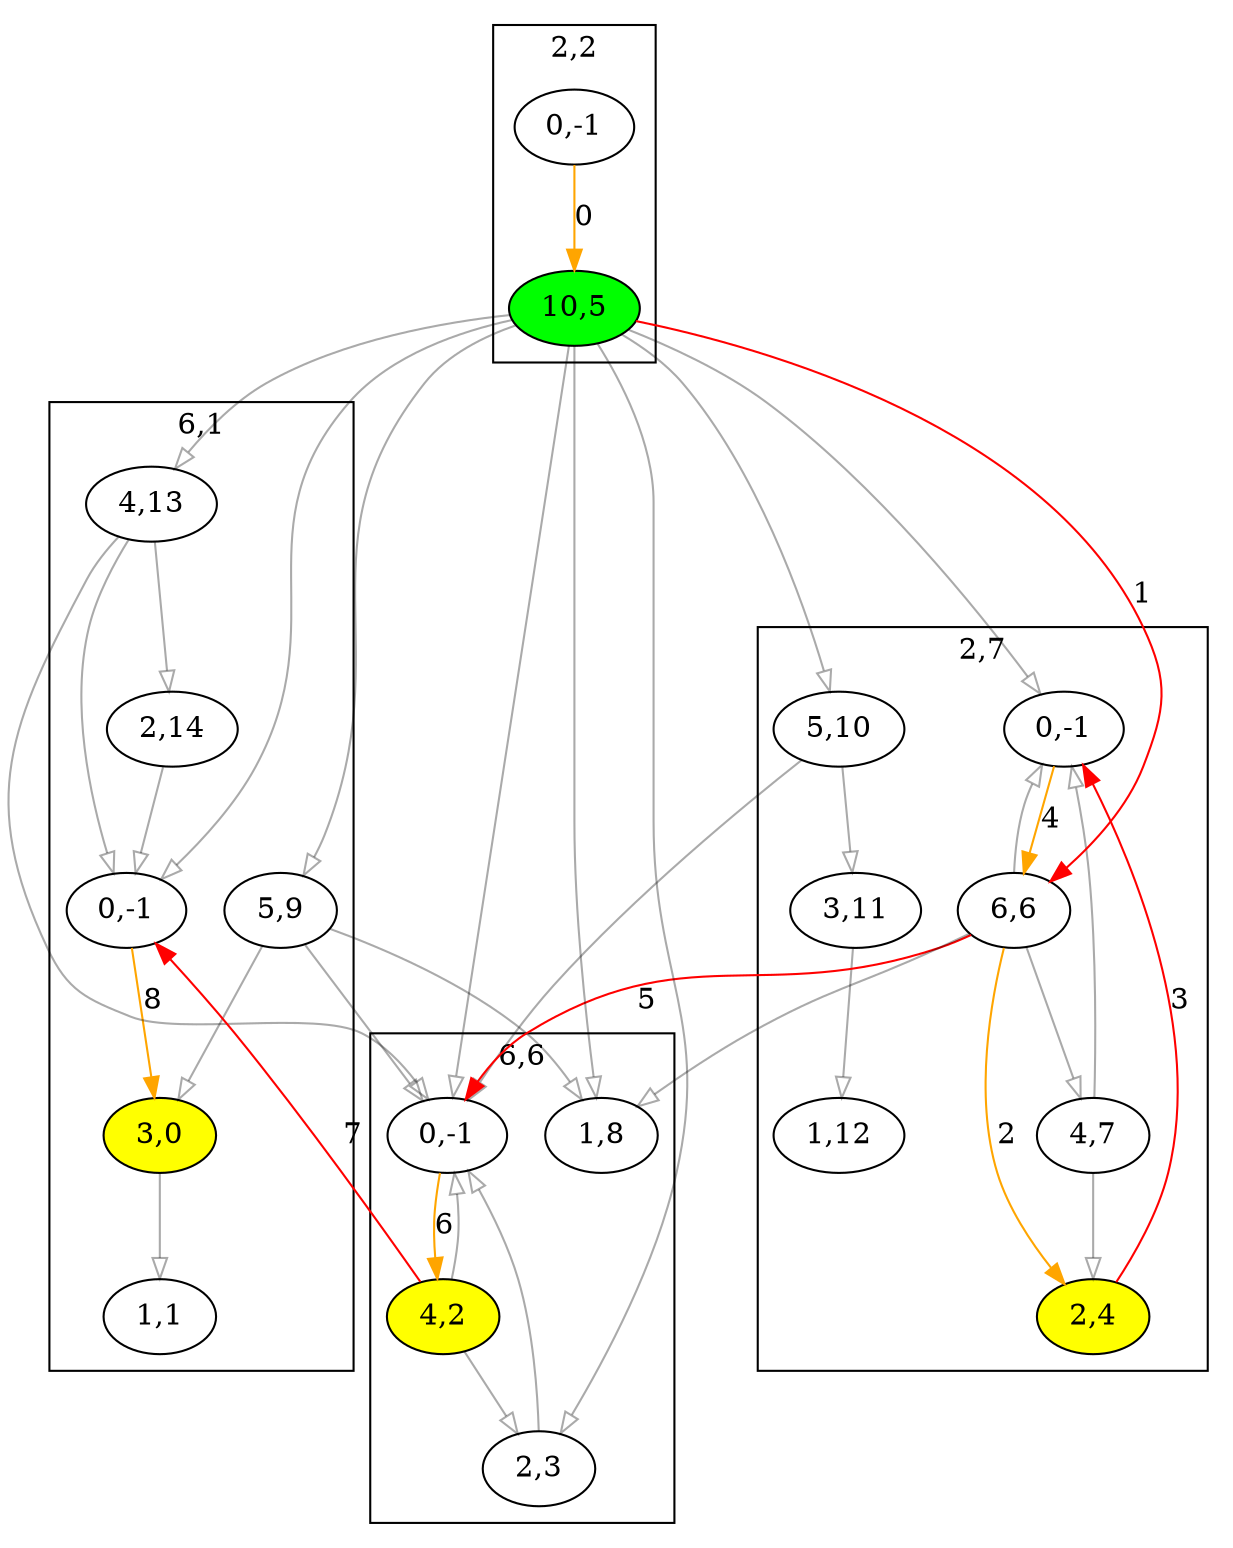 digraph "tp3.txt" {
	compound=true
	subgraph cluster6_1 {
		label="6,1"
		battery6_1_0 [label="0,-1" pos="16.799999999999997,22.4!"]
		battery6_1_1 [label="1,1" pos="17.799999999999997,22.4!"]
		battery6_1_2 [label="2,14" pos="18.799999999999997,22.4!"]
		battery6_1_3 [label="3,0" fillcolor=yellow pos="16.799999999999997,21.4!" style=filled]
		battery6_1_4 [label="4,13" pos="17.799999999999997,21.4!"]
		battery6_1_5 [label="5,9" pos="18.799999999999997,21.4!"]
	}
	subgraph cluster6_6 {
		label="6,6"
		battery6_6_0 [label="0,-1" pos="16.799999999999997,8.399999999999999!"]
		battery6_6_1 [label="1,8" pos="17.799999999999997,8.399999999999999!"]
		battery6_6_2 [label="2,3" pos="16.799999999999997,7.399999999999999!"]
		battery6_6_4 [label="4,2" fillcolor=yellow pos="17.799999999999997,7.399999999999999!" style=filled]
	}
	subgraph cluster2_7 {
		label="2,7"
		battery2_7_0 [label="0,-1" pos="5.6,5.6!"]
		battery2_7_1 [label="1,12" pos="6.6,5.6!"]
		battery2_7_2 [label="2,4" fillcolor=yellow pos="7.6,5.6!" style=filled]
		battery2_7_3 [label="3,11" pos="5.6,4.6!"]
		battery2_7_4 [label="4,7" pos="6.6,4.6!"]
		battery2_7_5 [label="5,10" pos="7.6,4.6!"]
		battery2_7_6 [label="6,6" pos="5.6,3.5999999999999996!"]
	}
	subgraph cluster2_2 {
		label="2,2"
		battery2_2_0 [label="0,-1" pos="5.6,19.599999999999998!"]
		battery2_2_10 [label="10,5" fillcolor=green pos="6.6,19.599999999999998!" style=filled]
	}
	battery6_1_3 -> battery6_1_1 [color="#00000055" fillcolor=none]
	battery6_1_5 -> battery6_6_0 [color="#00000055" fillcolor=none]
	battery6_1_5 -> battery6_6_1 [color="#00000055" fillcolor=none]
	battery6_1_5 -> battery6_1_3 [color="#00000055" fillcolor=none]
	battery6_1_4 -> battery6_6_0 [color="#00000055" fillcolor=none]
	battery6_1_4 -> battery6_1_2 [color="#00000055" fillcolor=none]
	battery6_1_4 -> battery6_1_0 [color="#00000055" fillcolor=none]
	battery6_1_2 -> battery6_1_0 [color="#00000055" fillcolor=none]
	battery6_6_4 -> battery6_1_0 [label=7 color=red fillcolor=red]
	battery6_6_4 -> battery6_6_2 [color="#00000055" fillcolor=none]
	battery6_6_4 -> battery6_6_0 [color="#00000055" fillcolor=none]
	battery6_6_2 -> battery6_6_0 [color="#00000055" fillcolor=none]
	battery2_7_2 -> battery2_7_0 [label=3 color=red fillcolor=red]
	battery2_7_6 -> battery6_6_0 [label=5 color=red fillcolor=red]
	battery2_7_6 -> battery6_6_1 [color="#00000055" fillcolor=none]
	battery2_7_6 -> battery2_7_4 [color="#00000055" fillcolor=none]
	battery2_7_6 -> battery2_7_0 [color="#00000055" fillcolor=none]
	battery2_7_4 -> battery2_7_2 [color="#00000055" fillcolor=none]
	battery2_7_4 -> battery2_7_0 [color="#00000055" fillcolor=none]
	battery2_7_5 -> battery6_6_0 [color="#00000055" fillcolor=none]
	battery2_7_5 -> battery2_7_3 [color="#00000055" fillcolor=none]
	battery2_7_3 -> battery2_7_1 [color="#00000055" fillcolor=none]
	battery2_2_10 -> battery2_7_6 [label=1 color=red fillcolor=red]
	battery2_2_10 -> battery6_1_5 [color="#00000055" fillcolor=none]
	battery2_2_10 -> battery2_7_5 [color="#00000055" fillcolor=none]
	battery2_2_10 -> battery6_1_4 [color="#00000055" fillcolor=none]
	battery2_2_10 -> battery6_6_2 [color="#00000055" fillcolor=none]
	battery2_2_10 -> battery6_6_0 [color="#00000055" fillcolor=none]
	battery2_2_10 -> battery6_1_0 [color="#00000055" fillcolor=none]
	battery2_2_10 -> battery2_7_0 [color="#00000055" fillcolor=none]
	battery2_2_10 -> battery6_6_1 [color="#00000055" fillcolor=none]
	battery2_2_0 -> battery2_2_10 [label=0 color=orange fillcolor=orange]
	battery2_7_6 -> battery2_7_2 [label=2 color=orange fillcolor=orange]
	battery2_7_0 -> battery2_7_6 [label=4 color=orange fillcolor=orange]
	battery6_6_0 -> battery6_6_4 [label=6 color=orange fillcolor=orange]
	battery6_1_0 -> battery6_1_3 [label=8 color=orange fillcolor=orange]
}
